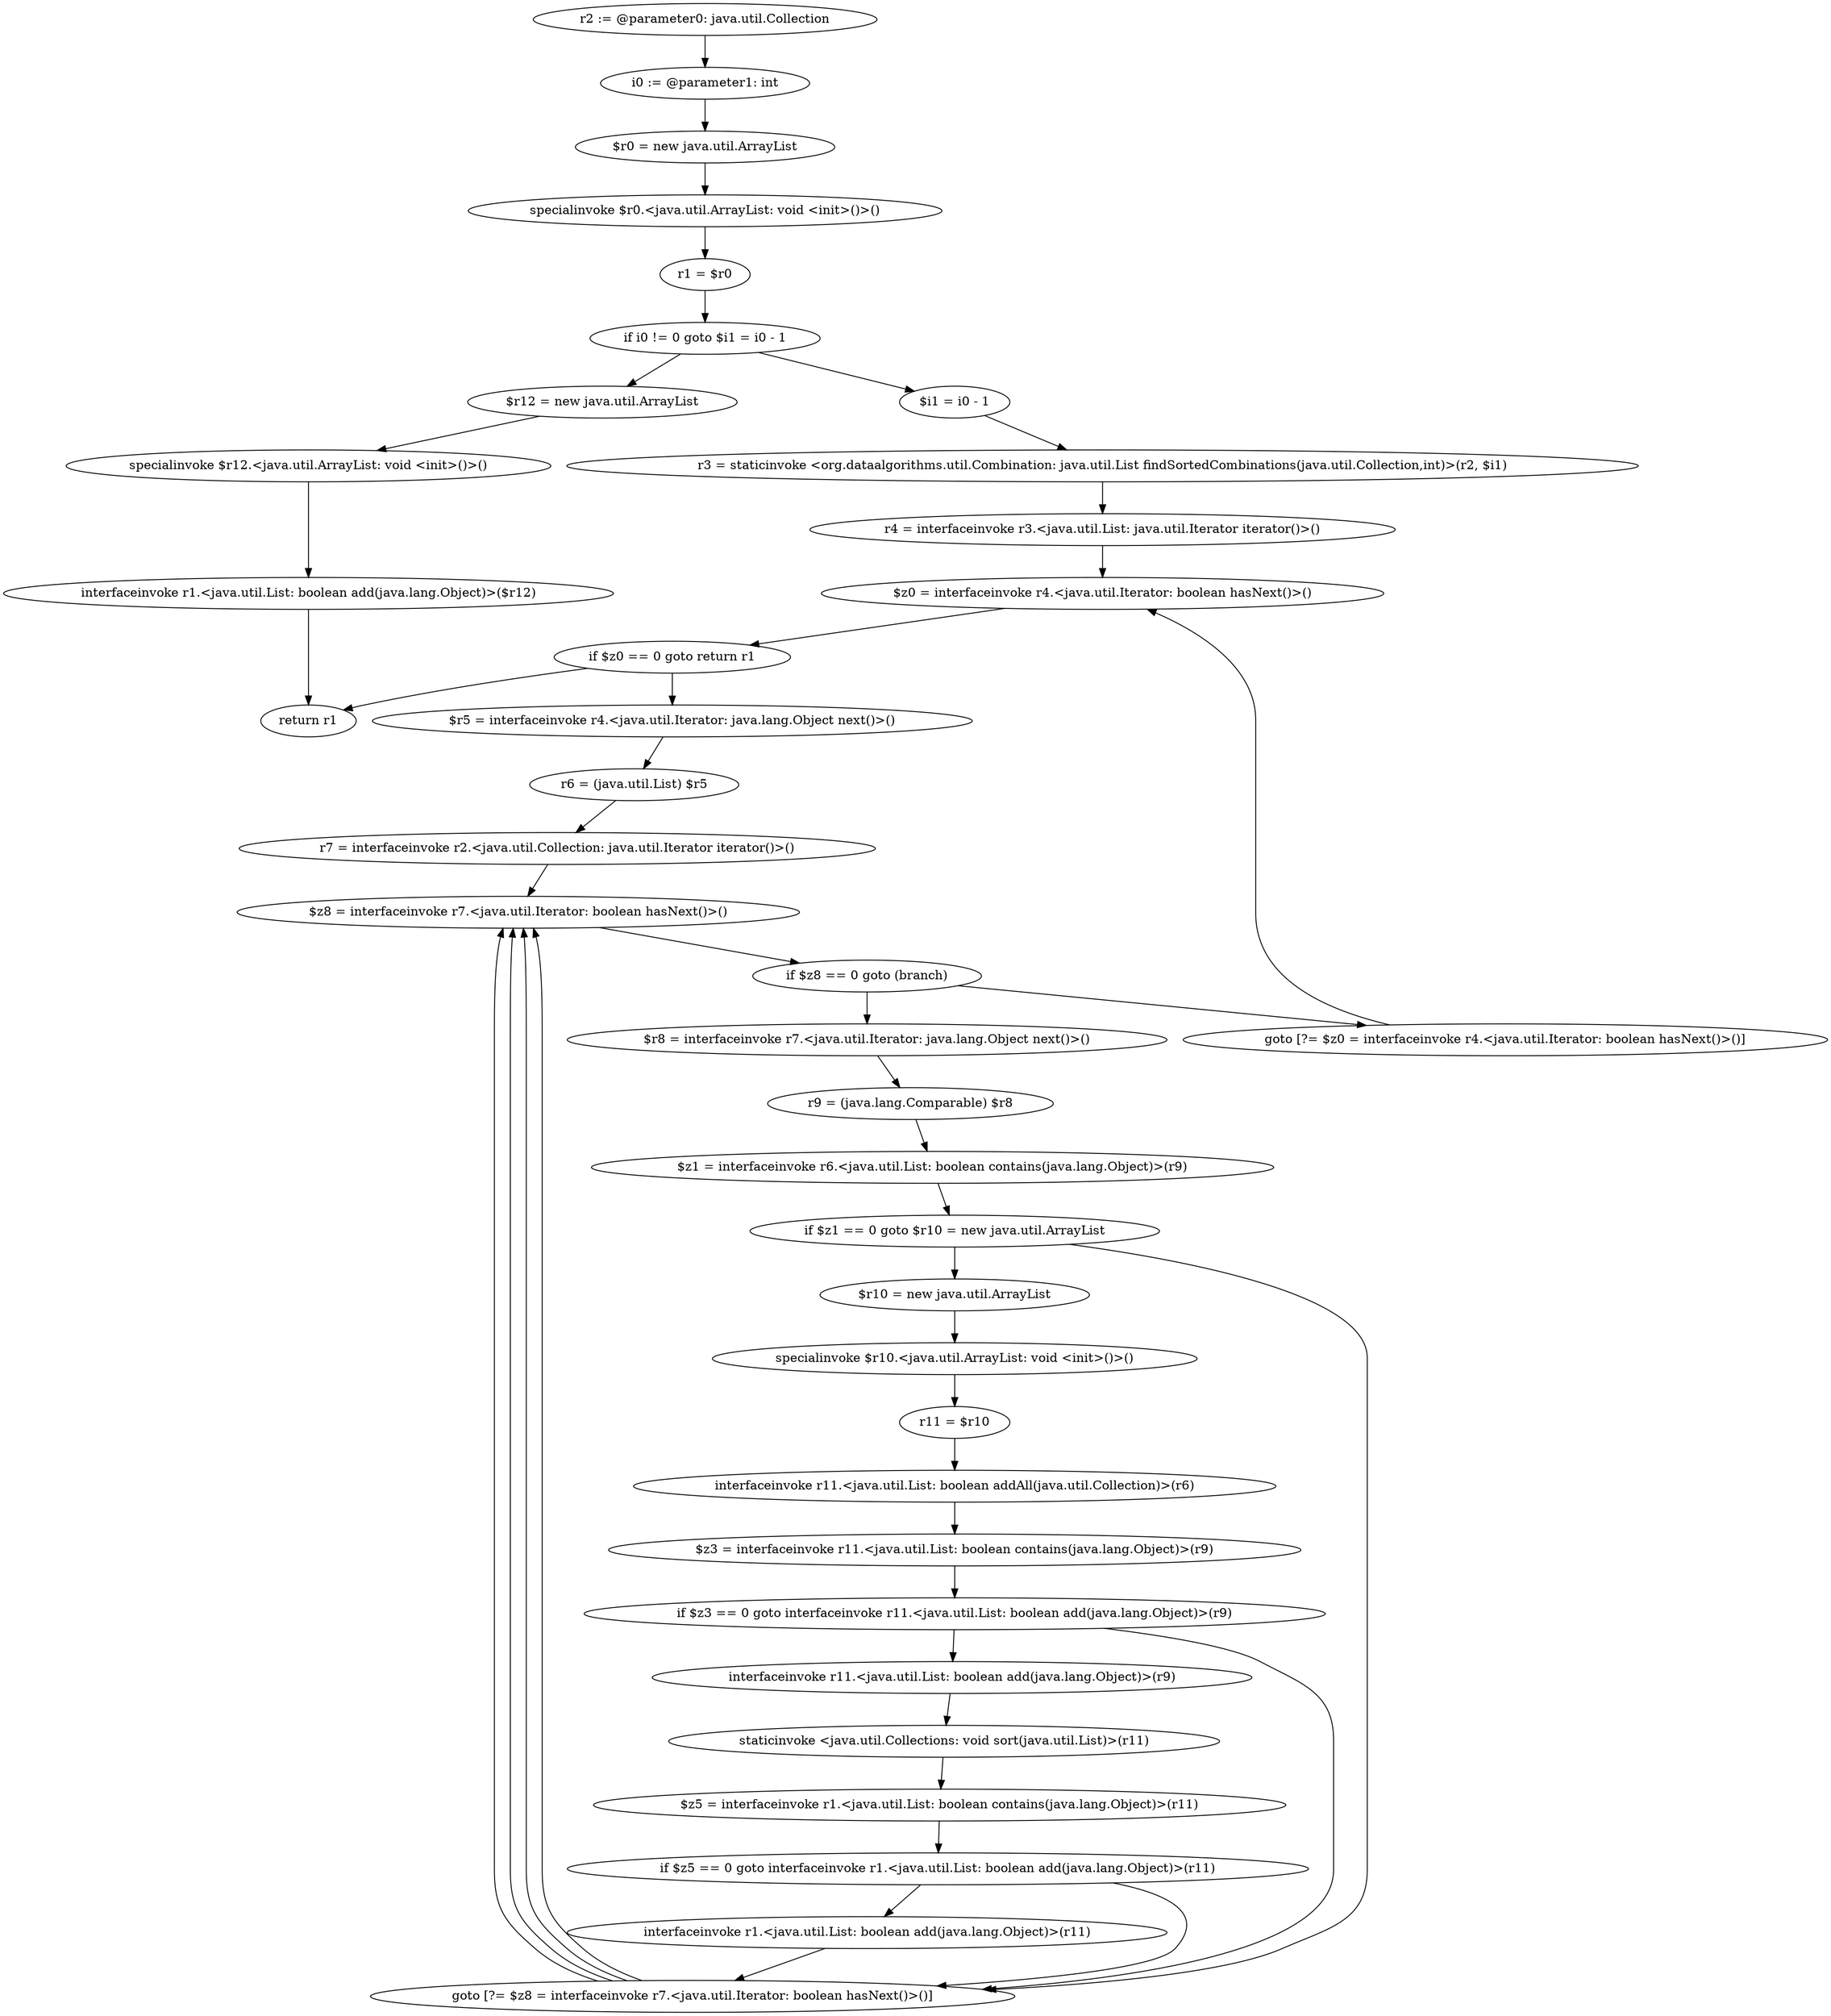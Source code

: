 digraph "unitGraph" {
    "r2 := @parameter0: java.util.Collection"
    "i0 := @parameter1: int"
    "$r0 = new java.util.ArrayList"
    "specialinvoke $r0.<java.util.ArrayList: void <init>()>()"
    "r1 = $r0"
    "if i0 != 0 goto $i1 = i0 - 1"
    "$r12 = new java.util.ArrayList"
    "specialinvoke $r12.<java.util.ArrayList: void <init>()>()"
    "interfaceinvoke r1.<java.util.List: boolean add(java.lang.Object)>($r12)"
    "return r1"
    "$i1 = i0 - 1"
    "r3 = staticinvoke <org.dataalgorithms.util.Combination: java.util.List findSortedCombinations(java.util.Collection,int)>(r2, $i1)"
    "r4 = interfaceinvoke r3.<java.util.List: java.util.Iterator iterator()>()"
    "$z0 = interfaceinvoke r4.<java.util.Iterator: boolean hasNext()>()"
    "if $z0 == 0 goto return r1"
    "$r5 = interfaceinvoke r4.<java.util.Iterator: java.lang.Object next()>()"
    "r6 = (java.util.List) $r5"
    "r7 = interfaceinvoke r2.<java.util.Collection: java.util.Iterator iterator()>()"
    "$z8 = interfaceinvoke r7.<java.util.Iterator: boolean hasNext()>()"
    "if $z8 == 0 goto (branch)"
    "$r8 = interfaceinvoke r7.<java.util.Iterator: java.lang.Object next()>()"
    "r9 = (java.lang.Comparable) $r8"
    "$z1 = interfaceinvoke r6.<java.util.List: boolean contains(java.lang.Object)>(r9)"
    "if $z1 == 0 goto $r10 = new java.util.ArrayList"
    "goto [?= $z8 = interfaceinvoke r7.<java.util.Iterator: boolean hasNext()>()]"
    "$r10 = new java.util.ArrayList"
    "specialinvoke $r10.<java.util.ArrayList: void <init>()>()"
    "r11 = $r10"
    "interfaceinvoke r11.<java.util.List: boolean addAll(java.util.Collection)>(r6)"
    "$z3 = interfaceinvoke r11.<java.util.List: boolean contains(java.lang.Object)>(r9)"
    "if $z3 == 0 goto interfaceinvoke r11.<java.util.List: boolean add(java.lang.Object)>(r9)"
    "interfaceinvoke r11.<java.util.List: boolean add(java.lang.Object)>(r9)"
    "staticinvoke <java.util.Collections: void sort(java.util.List)>(r11)"
    "$z5 = interfaceinvoke r1.<java.util.List: boolean contains(java.lang.Object)>(r11)"
    "if $z5 == 0 goto interfaceinvoke r1.<java.util.List: boolean add(java.lang.Object)>(r11)"
    "interfaceinvoke r1.<java.util.List: boolean add(java.lang.Object)>(r11)"
    "goto [?= $z0 = interfaceinvoke r4.<java.util.Iterator: boolean hasNext()>()]"
    "r2 := @parameter0: java.util.Collection"->"i0 := @parameter1: int";
    "i0 := @parameter1: int"->"$r0 = new java.util.ArrayList";
    "$r0 = new java.util.ArrayList"->"specialinvoke $r0.<java.util.ArrayList: void <init>()>()";
    "specialinvoke $r0.<java.util.ArrayList: void <init>()>()"->"r1 = $r0";
    "r1 = $r0"->"if i0 != 0 goto $i1 = i0 - 1";
    "if i0 != 0 goto $i1 = i0 - 1"->"$r12 = new java.util.ArrayList";
    "if i0 != 0 goto $i1 = i0 - 1"->"$i1 = i0 - 1";
    "$r12 = new java.util.ArrayList"->"specialinvoke $r12.<java.util.ArrayList: void <init>()>()";
    "specialinvoke $r12.<java.util.ArrayList: void <init>()>()"->"interfaceinvoke r1.<java.util.List: boolean add(java.lang.Object)>($r12)";
    "interfaceinvoke r1.<java.util.List: boolean add(java.lang.Object)>($r12)"->"return r1";
    "$i1 = i0 - 1"->"r3 = staticinvoke <org.dataalgorithms.util.Combination: java.util.List findSortedCombinations(java.util.Collection,int)>(r2, $i1)";
    "r3 = staticinvoke <org.dataalgorithms.util.Combination: java.util.List findSortedCombinations(java.util.Collection,int)>(r2, $i1)"->"r4 = interfaceinvoke r3.<java.util.List: java.util.Iterator iterator()>()";
    "r4 = interfaceinvoke r3.<java.util.List: java.util.Iterator iterator()>()"->"$z0 = interfaceinvoke r4.<java.util.Iterator: boolean hasNext()>()";
    "$z0 = interfaceinvoke r4.<java.util.Iterator: boolean hasNext()>()"->"if $z0 == 0 goto return r1";
    "if $z0 == 0 goto return r1"->"$r5 = interfaceinvoke r4.<java.util.Iterator: java.lang.Object next()>()";
    "if $z0 == 0 goto return r1"->"return r1";
    "$r5 = interfaceinvoke r4.<java.util.Iterator: java.lang.Object next()>()"->"r6 = (java.util.List) $r5";
    "r6 = (java.util.List) $r5"->"r7 = interfaceinvoke r2.<java.util.Collection: java.util.Iterator iterator()>()";
    "r7 = interfaceinvoke r2.<java.util.Collection: java.util.Iterator iterator()>()"->"$z8 = interfaceinvoke r7.<java.util.Iterator: boolean hasNext()>()";
    "$z8 = interfaceinvoke r7.<java.util.Iterator: boolean hasNext()>()"->"if $z8 == 0 goto (branch)";
    "if $z8 == 0 goto (branch)"->"$r8 = interfaceinvoke r7.<java.util.Iterator: java.lang.Object next()>()";
    "if $z8 == 0 goto (branch)"->"goto [?= $z0 = interfaceinvoke r4.<java.util.Iterator: boolean hasNext()>()]";
    "$r8 = interfaceinvoke r7.<java.util.Iterator: java.lang.Object next()>()"->"r9 = (java.lang.Comparable) $r8";
    "r9 = (java.lang.Comparable) $r8"->"$z1 = interfaceinvoke r6.<java.util.List: boolean contains(java.lang.Object)>(r9)";
    "$z1 = interfaceinvoke r6.<java.util.List: boolean contains(java.lang.Object)>(r9)"->"if $z1 == 0 goto $r10 = new java.util.ArrayList";
    "if $z1 == 0 goto $r10 = new java.util.ArrayList"->"goto [?= $z8 = interfaceinvoke r7.<java.util.Iterator: boolean hasNext()>()]";
    "if $z1 == 0 goto $r10 = new java.util.ArrayList"->"$r10 = new java.util.ArrayList";
    "goto [?= $z8 = interfaceinvoke r7.<java.util.Iterator: boolean hasNext()>()]"->"$z8 = interfaceinvoke r7.<java.util.Iterator: boolean hasNext()>()";
    "$r10 = new java.util.ArrayList"->"specialinvoke $r10.<java.util.ArrayList: void <init>()>()";
    "specialinvoke $r10.<java.util.ArrayList: void <init>()>()"->"r11 = $r10";
    "r11 = $r10"->"interfaceinvoke r11.<java.util.List: boolean addAll(java.util.Collection)>(r6)";
    "interfaceinvoke r11.<java.util.List: boolean addAll(java.util.Collection)>(r6)"->"$z3 = interfaceinvoke r11.<java.util.List: boolean contains(java.lang.Object)>(r9)";
    "$z3 = interfaceinvoke r11.<java.util.List: boolean contains(java.lang.Object)>(r9)"->"if $z3 == 0 goto interfaceinvoke r11.<java.util.List: boolean add(java.lang.Object)>(r9)";
    "if $z3 == 0 goto interfaceinvoke r11.<java.util.List: boolean add(java.lang.Object)>(r9)"->"goto [?= $z8 = interfaceinvoke r7.<java.util.Iterator: boolean hasNext()>()]";
    "if $z3 == 0 goto interfaceinvoke r11.<java.util.List: boolean add(java.lang.Object)>(r9)"->"interfaceinvoke r11.<java.util.List: boolean add(java.lang.Object)>(r9)";
    "goto [?= $z8 = interfaceinvoke r7.<java.util.Iterator: boolean hasNext()>()]"->"$z8 = interfaceinvoke r7.<java.util.Iterator: boolean hasNext()>()";
    "interfaceinvoke r11.<java.util.List: boolean add(java.lang.Object)>(r9)"->"staticinvoke <java.util.Collections: void sort(java.util.List)>(r11)";
    "staticinvoke <java.util.Collections: void sort(java.util.List)>(r11)"->"$z5 = interfaceinvoke r1.<java.util.List: boolean contains(java.lang.Object)>(r11)";
    "$z5 = interfaceinvoke r1.<java.util.List: boolean contains(java.lang.Object)>(r11)"->"if $z5 == 0 goto interfaceinvoke r1.<java.util.List: boolean add(java.lang.Object)>(r11)";
    "if $z5 == 0 goto interfaceinvoke r1.<java.util.List: boolean add(java.lang.Object)>(r11)"->"goto [?= $z8 = interfaceinvoke r7.<java.util.Iterator: boolean hasNext()>()]";
    "if $z5 == 0 goto interfaceinvoke r1.<java.util.List: boolean add(java.lang.Object)>(r11)"->"interfaceinvoke r1.<java.util.List: boolean add(java.lang.Object)>(r11)";
    "goto [?= $z8 = interfaceinvoke r7.<java.util.Iterator: boolean hasNext()>()]"->"$z8 = interfaceinvoke r7.<java.util.Iterator: boolean hasNext()>()";
    "interfaceinvoke r1.<java.util.List: boolean add(java.lang.Object)>(r11)"->"goto [?= $z8 = interfaceinvoke r7.<java.util.Iterator: boolean hasNext()>()]";
    "goto [?= $z8 = interfaceinvoke r7.<java.util.Iterator: boolean hasNext()>()]"->"$z8 = interfaceinvoke r7.<java.util.Iterator: boolean hasNext()>()";
    "goto [?= $z0 = interfaceinvoke r4.<java.util.Iterator: boolean hasNext()>()]"->"$z0 = interfaceinvoke r4.<java.util.Iterator: boolean hasNext()>()";
}

